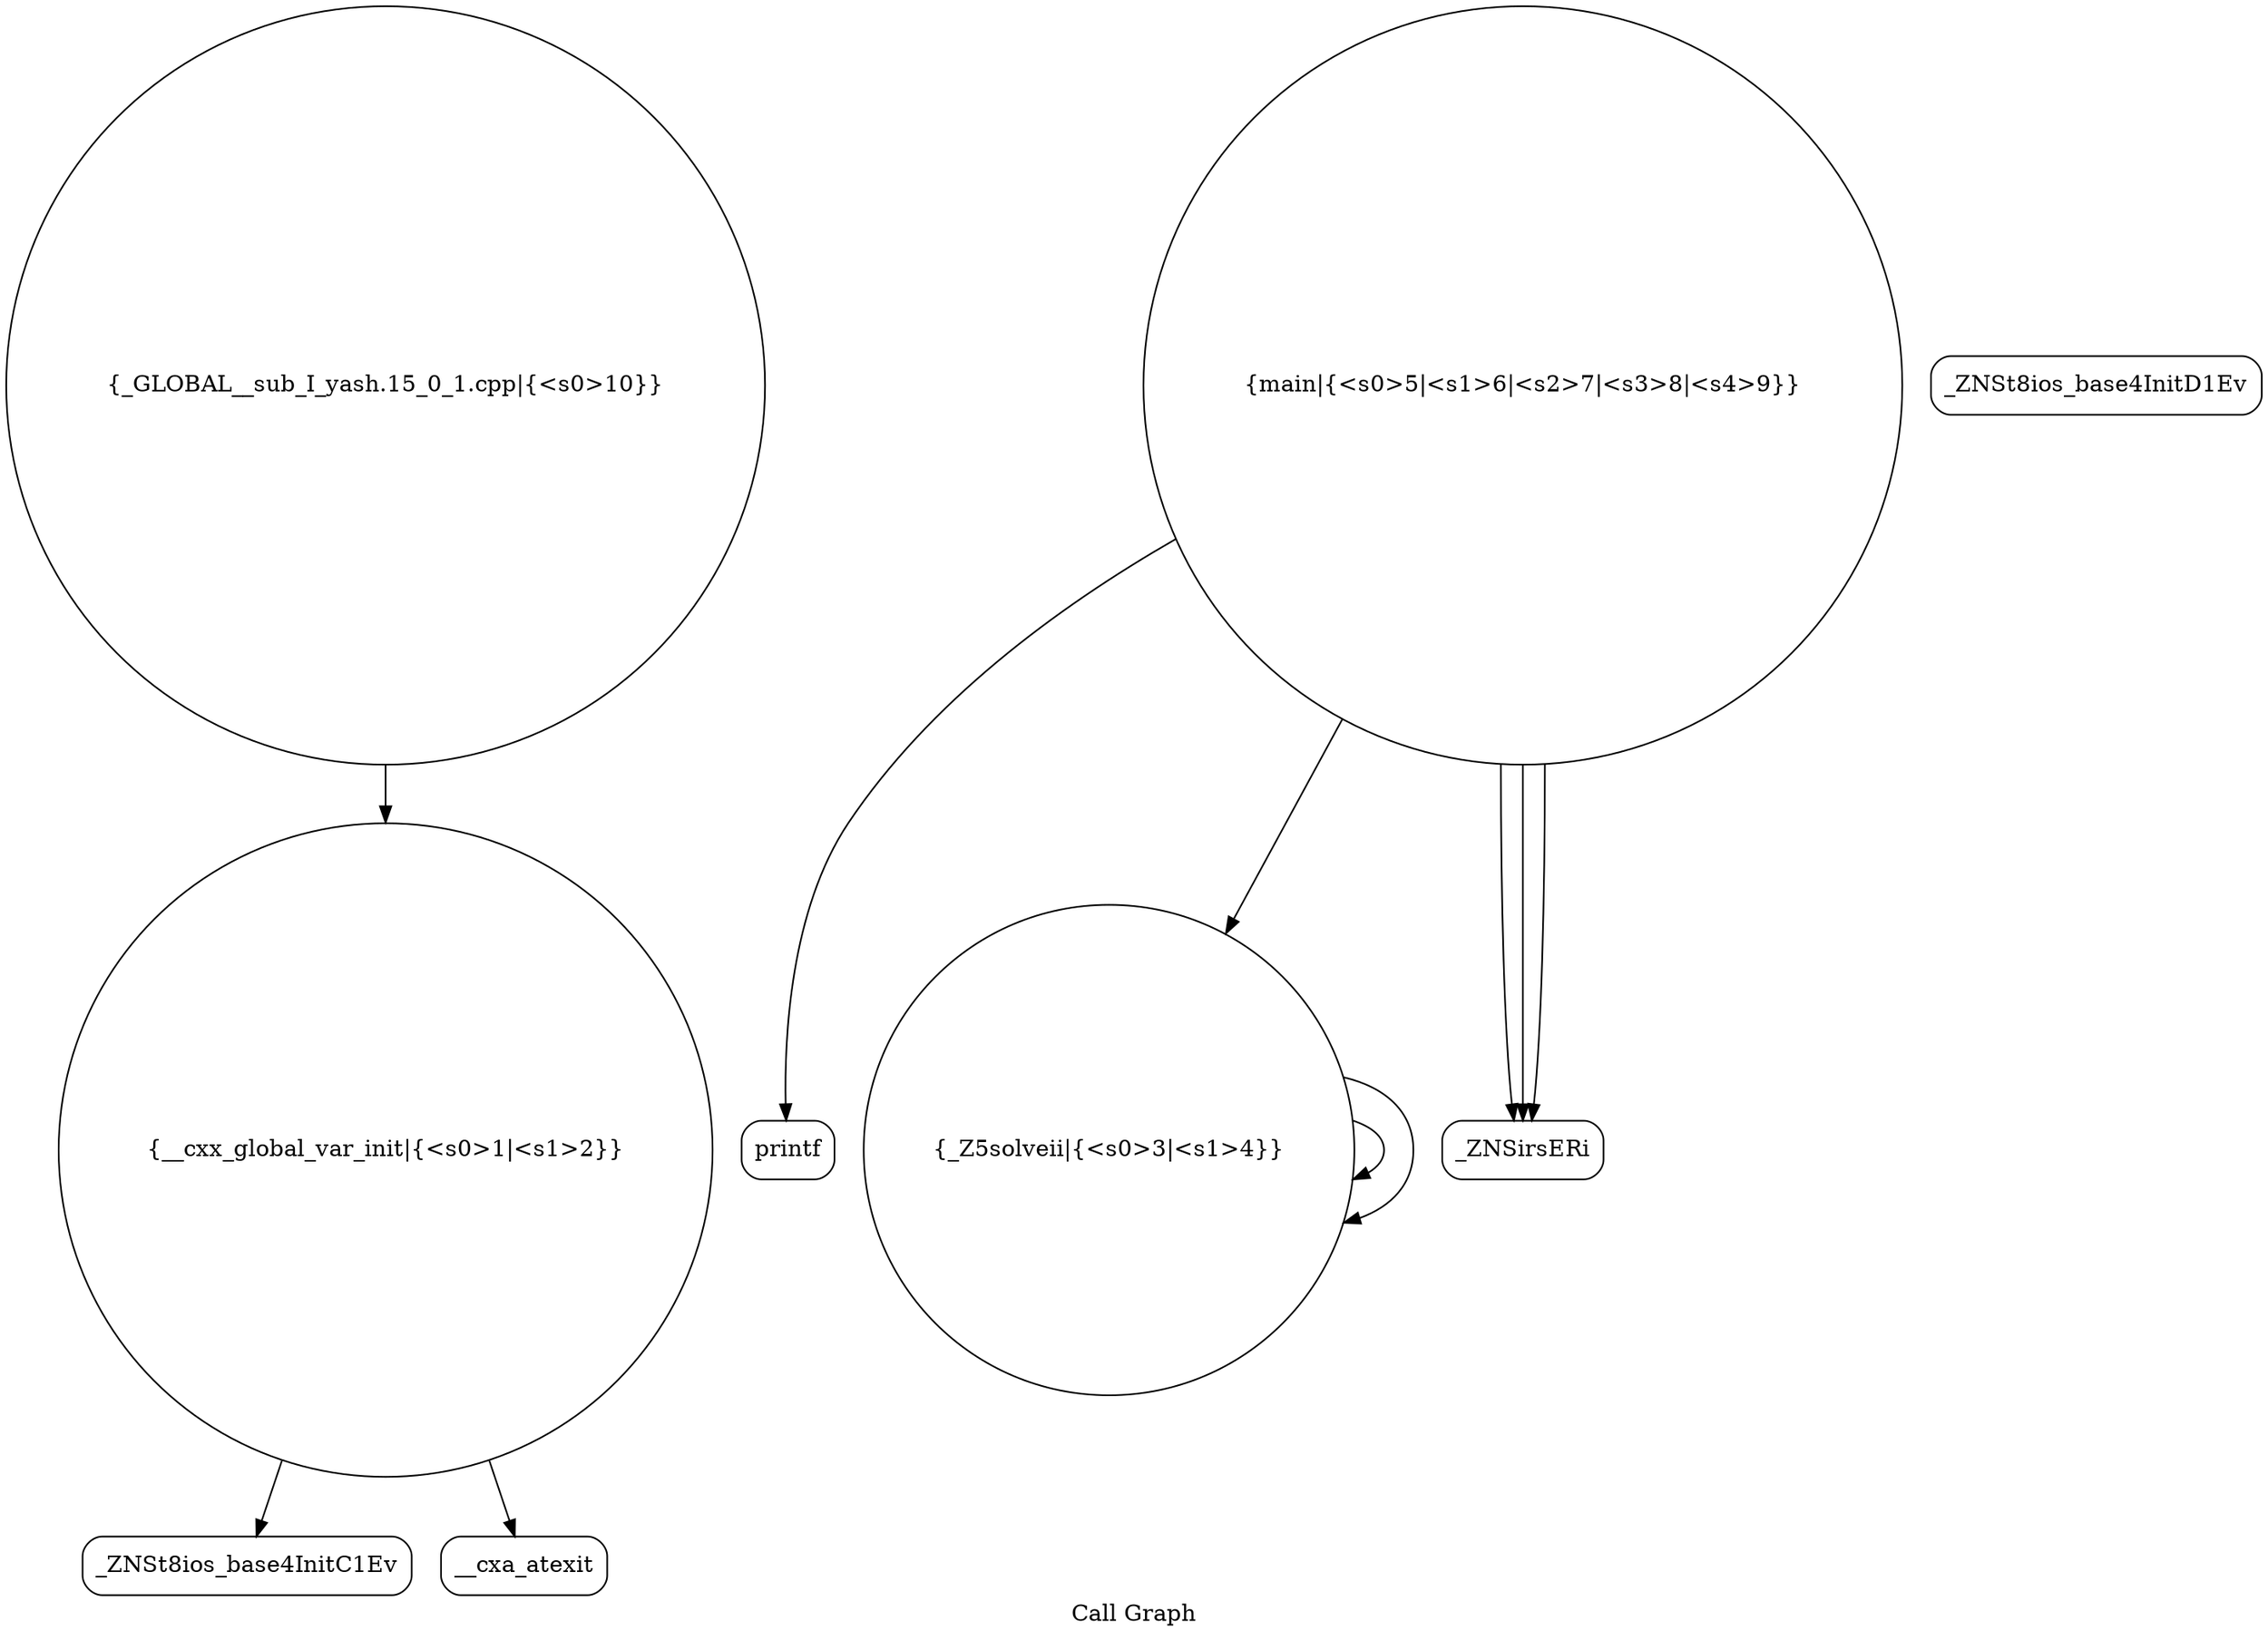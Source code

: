 digraph "Call Graph" {
	label="Call Graph";

	Node0x55631d458c00 [shape=record,shape=circle,label="{__cxx_global_var_init|{<s0>1|<s1>2}}"];
	Node0x55631d458c00:s0 -> Node0x55631d459090[color=black];
	Node0x55631d458c00:s1 -> Node0x55631d459190[color=black];
	Node0x55631d459390 [shape=record,shape=Mrecord,label="{printf}"];
	Node0x55631d459110 [shape=record,shape=Mrecord,label="{_ZNSt8ios_base4InitD1Ev}"];
	Node0x55631d459210 [shape=record,shape=circle,label="{_Z5solveii|{<s0>3|<s1>4}}"];
	Node0x55631d459210:s0 -> Node0x55631d459210[color=black];
	Node0x55631d459210:s1 -> Node0x55631d459210[color=black];
	Node0x55631d459310 [shape=record,shape=Mrecord,label="{_ZNSirsERi}"];
	Node0x55631d459090 [shape=record,shape=Mrecord,label="{_ZNSt8ios_base4InitC1Ev}"];
	Node0x55631d459410 [shape=record,shape=circle,label="{_GLOBAL__sub_I_yash.15_0_1.cpp|{<s0>10}}"];
	Node0x55631d459410:s0 -> Node0x55631d458c00[color=black];
	Node0x55631d459190 [shape=record,shape=Mrecord,label="{__cxa_atexit}"];
	Node0x55631d459290 [shape=record,shape=circle,label="{main|{<s0>5|<s1>6|<s2>7|<s3>8|<s4>9}}"];
	Node0x55631d459290:s0 -> Node0x55631d459310[color=black];
	Node0x55631d459290:s1 -> Node0x55631d459310[color=black];
	Node0x55631d459290:s2 -> Node0x55631d459310[color=black];
	Node0x55631d459290:s3 -> Node0x55631d459210[color=black];
	Node0x55631d459290:s4 -> Node0x55631d459390[color=black];
}
